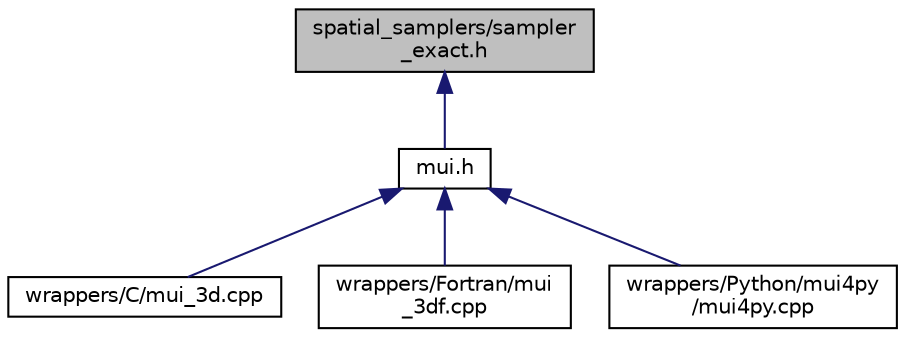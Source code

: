 digraph "spatial_samplers/sampler_exact.h"
{
 // LATEX_PDF_SIZE
  edge [fontname="Helvetica",fontsize="10",labelfontname="Helvetica",labelfontsize="10"];
  node [fontname="Helvetica",fontsize="10",shape=record];
  Node1 [label="spatial_samplers/sampler\l_exact.h",height=0.2,width=0.4,color="black", fillcolor="grey75", style="filled", fontcolor="black",tooltip="Spatial sampler that provides a value at an exact point with no interpolation."];
  Node1 -> Node2 [dir="back",color="midnightblue",fontsize="10",style="solid",fontname="Helvetica"];
  Node2 [label="mui.h",height=0.2,width=0.4,color="black", fillcolor="white", style="filled",URL="$mui_8h.html",tooltip="The main header file for MUI. Usually the only file that needs to be included in order to integrate i..."];
  Node2 -> Node3 [dir="back",color="midnightblue",fontsize="10",style="solid",fontname="Helvetica"];
  Node3 [label="wrappers/C/mui_3d.cpp",height=0.2,width=0.4,color="black", fillcolor="white", style="filled",URL="$mui__3d_8cpp.html",tooltip=" "];
  Node2 -> Node4 [dir="back",color="midnightblue",fontsize="10",style="solid",fontname="Helvetica"];
  Node4 [label="wrappers/Fortran/mui\l_3df.cpp",height=0.2,width=0.4,color="black", fillcolor="white", style="filled",URL="$mui__3df_8cpp.html",tooltip=" "];
  Node2 -> Node5 [dir="back",color="midnightblue",fontsize="10",style="solid",fontname="Helvetica"];
  Node5 [label="wrappers/Python/mui4py\l/mui4py.cpp",height=0.2,width=0.4,color="black", fillcolor="white", style="filled",URL="$mui4py_8cpp.html",tooltip=" "];
}
